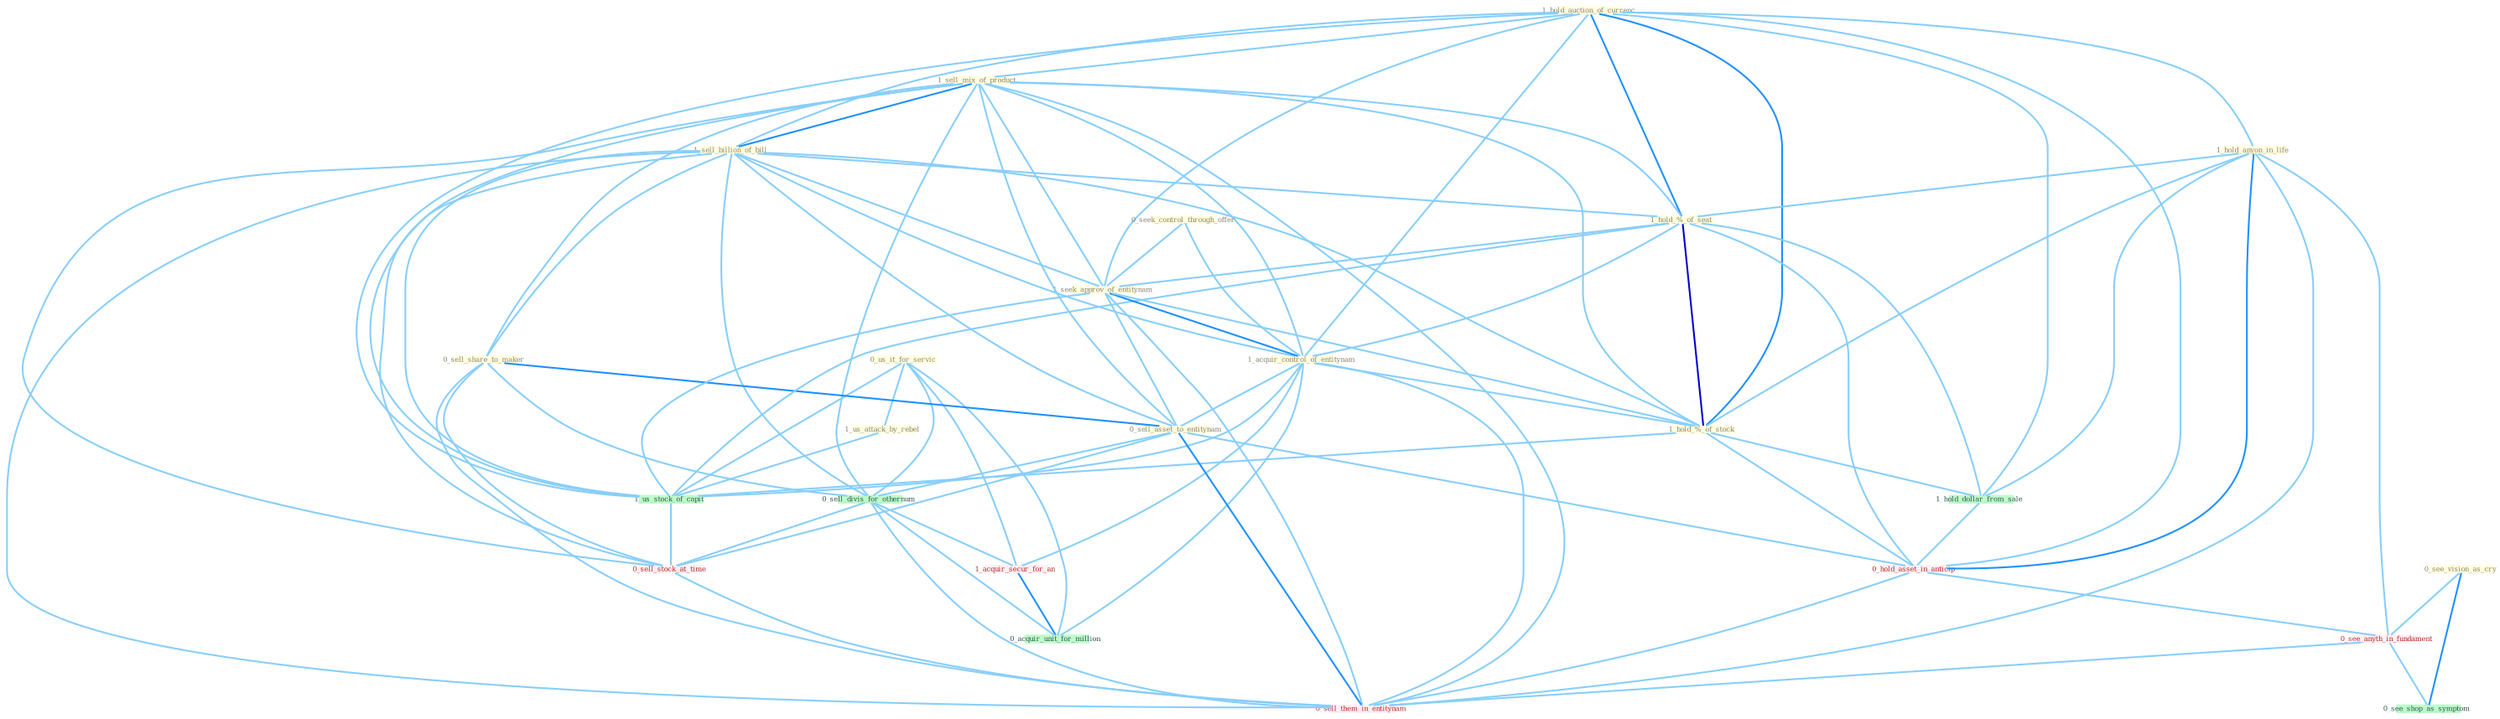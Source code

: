 Graph G{ 
    node
    [shape=polygon,style=filled,width=.5,height=.06,color="#BDFCC9",fixedsize=true,fontsize=4,
    fontcolor="#2f4f4f"];
    {node
    [color="#ffffe0", fontcolor="#8b7d6b"] "0_see_vision_as_cry " "1_hold_auction_of_currenc " "1_sell_mix_of_product " "0_us_it_for_servic " "1_hold_anyon_in_life " "0_seek_control_through_offer " "1_sell_billion_of_bill " "0_sell_share_to_maker " "1_us_attack_by_rebel " "1_hold_%_of_seat " "1_seek_approv_of_entitynam " "1_acquir_control_of_entitynam " "1_hold_%_of_stock " "0_sell_asset_to_entitynam "}
{node [color="#fff0f5", fontcolor="#b22222"] "1_acquir_secur_for_an " "0_hold_asset_in_anticip " "0_sell_stock_at_time " "0_see_anyth_in_fundament " "0_sell_them_in_entitynam "}
edge [color="#B0E2FF"];

	"0_see_vision_as_cry " -- "0_see_anyth_in_fundament " [w="1", color="#87cefa" ];
	"0_see_vision_as_cry " -- "0_see_shop_as_symptom " [w="2", color="#1e90ff" , len=0.8];
	"1_hold_auction_of_currenc " -- "1_sell_mix_of_product " [w="1", color="#87cefa" ];
	"1_hold_auction_of_currenc " -- "1_hold_anyon_in_life " [w="1", color="#87cefa" ];
	"1_hold_auction_of_currenc " -- "1_sell_billion_of_bill " [w="1", color="#87cefa" ];
	"1_hold_auction_of_currenc " -- "1_hold_%_of_seat " [w="2", color="#1e90ff" , len=0.8];
	"1_hold_auction_of_currenc " -- "1_seek_approv_of_entitynam " [w="1", color="#87cefa" ];
	"1_hold_auction_of_currenc " -- "1_acquir_control_of_entitynam " [w="1", color="#87cefa" ];
	"1_hold_auction_of_currenc " -- "1_hold_%_of_stock " [w="2", color="#1e90ff" , len=0.8];
	"1_hold_auction_of_currenc " -- "1_us_stock_of_capit " [w="1", color="#87cefa" ];
	"1_hold_auction_of_currenc " -- "1_hold_dollar_from_sale " [w="1", color="#87cefa" ];
	"1_hold_auction_of_currenc " -- "0_hold_asset_in_anticip " [w="1", color="#87cefa" ];
	"1_sell_mix_of_product " -- "1_sell_billion_of_bill " [w="2", color="#1e90ff" , len=0.8];
	"1_sell_mix_of_product " -- "0_sell_share_to_maker " [w="1", color="#87cefa" ];
	"1_sell_mix_of_product " -- "1_hold_%_of_seat " [w="1", color="#87cefa" ];
	"1_sell_mix_of_product " -- "1_seek_approv_of_entitynam " [w="1", color="#87cefa" ];
	"1_sell_mix_of_product " -- "1_acquir_control_of_entitynam " [w="1", color="#87cefa" ];
	"1_sell_mix_of_product " -- "1_hold_%_of_stock " [w="1", color="#87cefa" ];
	"1_sell_mix_of_product " -- "0_sell_asset_to_entitynam " [w="1", color="#87cefa" ];
	"1_sell_mix_of_product " -- "0_sell_divis_for_othernum " [w="1", color="#87cefa" ];
	"1_sell_mix_of_product " -- "1_us_stock_of_capit " [w="1", color="#87cefa" ];
	"1_sell_mix_of_product " -- "0_sell_stock_at_time " [w="1", color="#87cefa" ];
	"1_sell_mix_of_product " -- "0_sell_them_in_entitynam " [w="1", color="#87cefa" ];
	"0_us_it_for_servic " -- "1_us_attack_by_rebel " [w="1", color="#87cefa" ];
	"0_us_it_for_servic " -- "0_sell_divis_for_othernum " [w="1", color="#87cefa" ];
	"0_us_it_for_servic " -- "1_acquir_secur_for_an " [w="1", color="#87cefa" ];
	"0_us_it_for_servic " -- "1_us_stock_of_capit " [w="1", color="#87cefa" ];
	"0_us_it_for_servic " -- "0_acquir_unit_for_million " [w="1", color="#87cefa" ];
	"1_hold_anyon_in_life " -- "1_hold_%_of_seat " [w="1", color="#87cefa" ];
	"1_hold_anyon_in_life " -- "1_hold_%_of_stock " [w="1", color="#87cefa" ];
	"1_hold_anyon_in_life " -- "1_hold_dollar_from_sale " [w="1", color="#87cefa" ];
	"1_hold_anyon_in_life " -- "0_hold_asset_in_anticip " [w="2", color="#1e90ff" , len=0.8];
	"1_hold_anyon_in_life " -- "0_see_anyth_in_fundament " [w="1", color="#87cefa" ];
	"1_hold_anyon_in_life " -- "0_sell_them_in_entitynam " [w="1", color="#87cefa" ];
	"0_seek_control_through_offer " -- "1_seek_approv_of_entitynam " [w="1", color="#87cefa" ];
	"0_seek_control_through_offer " -- "1_acquir_control_of_entitynam " [w="1", color="#87cefa" ];
	"1_sell_billion_of_bill " -- "0_sell_share_to_maker " [w="1", color="#87cefa" ];
	"1_sell_billion_of_bill " -- "1_hold_%_of_seat " [w="1", color="#87cefa" ];
	"1_sell_billion_of_bill " -- "1_seek_approv_of_entitynam " [w="1", color="#87cefa" ];
	"1_sell_billion_of_bill " -- "1_acquir_control_of_entitynam " [w="1", color="#87cefa" ];
	"1_sell_billion_of_bill " -- "1_hold_%_of_stock " [w="1", color="#87cefa" ];
	"1_sell_billion_of_bill " -- "0_sell_asset_to_entitynam " [w="1", color="#87cefa" ];
	"1_sell_billion_of_bill " -- "0_sell_divis_for_othernum " [w="1", color="#87cefa" ];
	"1_sell_billion_of_bill " -- "1_us_stock_of_capit " [w="1", color="#87cefa" ];
	"1_sell_billion_of_bill " -- "0_sell_stock_at_time " [w="1", color="#87cefa" ];
	"1_sell_billion_of_bill " -- "0_sell_them_in_entitynam " [w="1", color="#87cefa" ];
	"0_sell_share_to_maker " -- "0_sell_asset_to_entitynam " [w="2", color="#1e90ff" , len=0.8];
	"0_sell_share_to_maker " -- "0_sell_divis_for_othernum " [w="1", color="#87cefa" ];
	"0_sell_share_to_maker " -- "0_sell_stock_at_time " [w="1", color="#87cefa" ];
	"0_sell_share_to_maker " -- "0_sell_them_in_entitynam " [w="1", color="#87cefa" ];
	"1_us_attack_by_rebel " -- "1_us_stock_of_capit " [w="1", color="#87cefa" ];
	"1_hold_%_of_seat " -- "1_seek_approv_of_entitynam " [w="1", color="#87cefa" ];
	"1_hold_%_of_seat " -- "1_acquir_control_of_entitynam " [w="1", color="#87cefa" ];
	"1_hold_%_of_seat " -- "1_hold_%_of_stock " [w="3", color="#0000cd" , len=0.6];
	"1_hold_%_of_seat " -- "1_us_stock_of_capit " [w="1", color="#87cefa" ];
	"1_hold_%_of_seat " -- "1_hold_dollar_from_sale " [w="1", color="#87cefa" ];
	"1_hold_%_of_seat " -- "0_hold_asset_in_anticip " [w="1", color="#87cefa" ];
	"1_seek_approv_of_entitynam " -- "1_acquir_control_of_entitynam " [w="2", color="#1e90ff" , len=0.8];
	"1_seek_approv_of_entitynam " -- "1_hold_%_of_stock " [w="1", color="#87cefa" ];
	"1_seek_approv_of_entitynam " -- "0_sell_asset_to_entitynam " [w="1", color="#87cefa" ];
	"1_seek_approv_of_entitynam " -- "1_us_stock_of_capit " [w="1", color="#87cefa" ];
	"1_seek_approv_of_entitynam " -- "0_sell_them_in_entitynam " [w="1", color="#87cefa" ];
	"1_acquir_control_of_entitynam " -- "1_hold_%_of_stock " [w="1", color="#87cefa" ];
	"1_acquir_control_of_entitynam " -- "0_sell_asset_to_entitynam " [w="1", color="#87cefa" ];
	"1_acquir_control_of_entitynam " -- "1_acquir_secur_for_an " [w="1", color="#87cefa" ];
	"1_acquir_control_of_entitynam " -- "1_us_stock_of_capit " [w="1", color="#87cefa" ];
	"1_acquir_control_of_entitynam " -- "0_acquir_unit_for_million " [w="1", color="#87cefa" ];
	"1_acquir_control_of_entitynam " -- "0_sell_them_in_entitynam " [w="1", color="#87cefa" ];
	"1_hold_%_of_stock " -- "1_us_stock_of_capit " [w="1", color="#87cefa" ];
	"1_hold_%_of_stock " -- "1_hold_dollar_from_sale " [w="1", color="#87cefa" ];
	"1_hold_%_of_stock " -- "0_hold_asset_in_anticip " [w="1", color="#87cefa" ];
	"0_sell_asset_to_entitynam " -- "0_sell_divis_for_othernum " [w="1", color="#87cefa" ];
	"0_sell_asset_to_entitynam " -- "0_hold_asset_in_anticip " [w="1", color="#87cefa" ];
	"0_sell_asset_to_entitynam " -- "0_sell_stock_at_time " [w="1", color="#87cefa" ];
	"0_sell_asset_to_entitynam " -- "0_sell_them_in_entitynam " [w="2", color="#1e90ff" , len=0.8];
	"0_sell_divis_for_othernum " -- "1_acquir_secur_for_an " [w="1", color="#87cefa" ];
	"0_sell_divis_for_othernum " -- "0_sell_stock_at_time " [w="1", color="#87cefa" ];
	"0_sell_divis_for_othernum " -- "0_acquir_unit_for_million " [w="1", color="#87cefa" ];
	"0_sell_divis_for_othernum " -- "0_sell_them_in_entitynam " [w="1", color="#87cefa" ];
	"1_acquir_secur_for_an " -- "0_acquir_unit_for_million " [w="2", color="#1e90ff" , len=0.8];
	"1_us_stock_of_capit " -- "0_sell_stock_at_time " [w="1", color="#87cefa" ];
	"1_hold_dollar_from_sale " -- "0_hold_asset_in_anticip " [w="1", color="#87cefa" ];
	"0_hold_asset_in_anticip " -- "0_see_anyth_in_fundament " [w="1", color="#87cefa" ];
	"0_hold_asset_in_anticip " -- "0_sell_them_in_entitynam " [w="1", color="#87cefa" ];
	"0_sell_stock_at_time " -- "0_sell_them_in_entitynam " [w="1", color="#87cefa" ];
	"0_see_anyth_in_fundament " -- "0_see_shop_as_symptom " [w="1", color="#87cefa" ];
	"0_see_anyth_in_fundament " -- "0_sell_them_in_entitynam " [w="1", color="#87cefa" ];
}